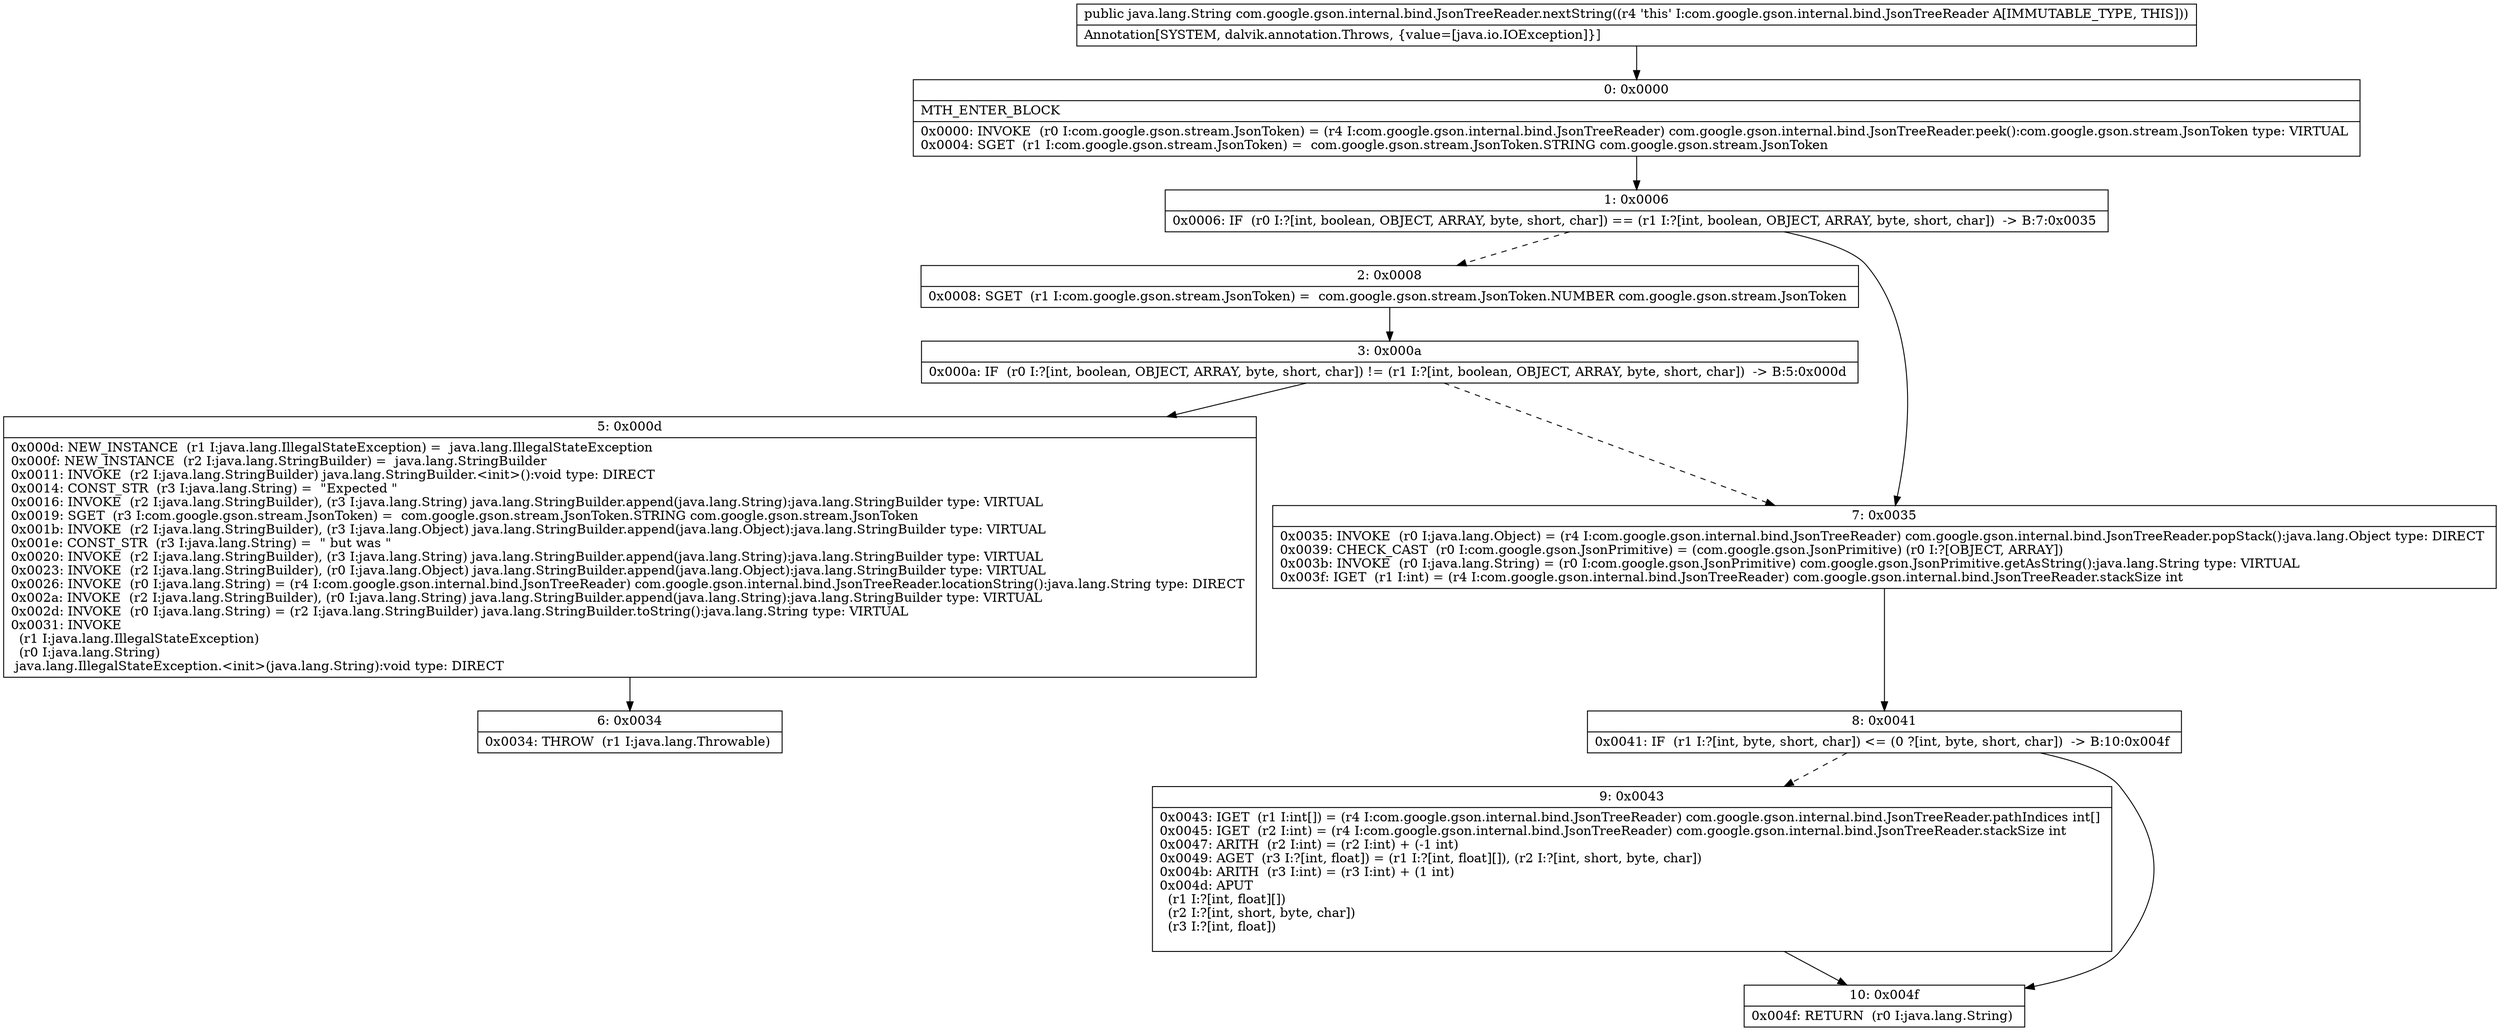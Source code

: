 digraph "CFG forcom.google.gson.internal.bind.JsonTreeReader.nextString()Ljava\/lang\/String;" {
Node_0 [shape=record,label="{0\:\ 0x0000|MTH_ENTER_BLOCK\l|0x0000: INVOKE  (r0 I:com.google.gson.stream.JsonToken) = (r4 I:com.google.gson.internal.bind.JsonTreeReader) com.google.gson.internal.bind.JsonTreeReader.peek():com.google.gson.stream.JsonToken type: VIRTUAL \l0x0004: SGET  (r1 I:com.google.gson.stream.JsonToken) =  com.google.gson.stream.JsonToken.STRING com.google.gson.stream.JsonToken \l}"];
Node_1 [shape=record,label="{1\:\ 0x0006|0x0006: IF  (r0 I:?[int, boolean, OBJECT, ARRAY, byte, short, char]) == (r1 I:?[int, boolean, OBJECT, ARRAY, byte, short, char])  \-\> B:7:0x0035 \l}"];
Node_2 [shape=record,label="{2\:\ 0x0008|0x0008: SGET  (r1 I:com.google.gson.stream.JsonToken) =  com.google.gson.stream.JsonToken.NUMBER com.google.gson.stream.JsonToken \l}"];
Node_3 [shape=record,label="{3\:\ 0x000a|0x000a: IF  (r0 I:?[int, boolean, OBJECT, ARRAY, byte, short, char]) != (r1 I:?[int, boolean, OBJECT, ARRAY, byte, short, char])  \-\> B:5:0x000d \l}"];
Node_5 [shape=record,label="{5\:\ 0x000d|0x000d: NEW_INSTANCE  (r1 I:java.lang.IllegalStateException) =  java.lang.IllegalStateException \l0x000f: NEW_INSTANCE  (r2 I:java.lang.StringBuilder) =  java.lang.StringBuilder \l0x0011: INVOKE  (r2 I:java.lang.StringBuilder) java.lang.StringBuilder.\<init\>():void type: DIRECT \l0x0014: CONST_STR  (r3 I:java.lang.String) =  \"Expected \" \l0x0016: INVOKE  (r2 I:java.lang.StringBuilder), (r3 I:java.lang.String) java.lang.StringBuilder.append(java.lang.String):java.lang.StringBuilder type: VIRTUAL \l0x0019: SGET  (r3 I:com.google.gson.stream.JsonToken) =  com.google.gson.stream.JsonToken.STRING com.google.gson.stream.JsonToken \l0x001b: INVOKE  (r2 I:java.lang.StringBuilder), (r3 I:java.lang.Object) java.lang.StringBuilder.append(java.lang.Object):java.lang.StringBuilder type: VIRTUAL \l0x001e: CONST_STR  (r3 I:java.lang.String) =  \" but was \" \l0x0020: INVOKE  (r2 I:java.lang.StringBuilder), (r3 I:java.lang.String) java.lang.StringBuilder.append(java.lang.String):java.lang.StringBuilder type: VIRTUAL \l0x0023: INVOKE  (r2 I:java.lang.StringBuilder), (r0 I:java.lang.Object) java.lang.StringBuilder.append(java.lang.Object):java.lang.StringBuilder type: VIRTUAL \l0x0026: INVOKE  (r0 I:java.lang.String) = (r4 I:com.google.gson.internal.bind.JsonTreeReader) com.google.gson.internal.bind.JsonTreeReader.locationString():java.lang.String type: DIRECT \l0x002a: INVOKE  (r2 I:java.lang.StringBuilder), (r0 I:java.lang.String) java.lang.StringBuilder.append(java.lang.String):java.lang.StringBuilder type: VIRTUAL \l0x002d: INVOKE  (r0 I:java.lang.String) = (r2 I:java.lang.StringBuilder) java.lang.StringBuilder.toString():java.lang.String type: VIRTUAL \l0x0031: INVOKE  \l  (r1 I:java.lang.IllegalStateException)\l  (r0 I:java.lang.String)\l java.lang.IllegalStateException.\<init\>(java.lang.String):void type: DIRECT \l}"];
Node_6 [shape=record,label="{6\:\ 0x0034|0x0034: THROW  (r1 I:java.lang.Throwable) \l}"];
Node_7 [shape=record,label="{7\:\ 0x0035|0x0035: INVOKE  (r0 I:java.lang.Object) = (r4 I:com.google.gson.internal.bind.JsonTreeReader) com.google.gson.internal.bind.JsonTreeReader.popStack():java.lang.Object type: DIRECT \l0x0039: CHECK_CAST  (r0 I:com.google.gson.JsonPrimitive) = (com.google.gson.JsonPrimitive) (r0 I:?[OBJECT, ARRAY]) \l0x003b: INVOKE  (r0 I:java.lang.String) = (r0 I:com.google.gson.JsonPrimitive) com.google.gson.JsonPrimitive.getAsString():java.lang.String type: VIRTUAL \l0x003f: IGET  (r1 I:int) = (r4 I:com.google.gson.internal.bind.JsonTreeReader) com.google.gson.internal.bind.JsonTreeReader.stackSize int \l}"];
Node_8 [shape=record,label="{8\:\ 0x0041|0x0041: IF  (r1 I:?[int, byte, short, char]) \<= (0 ?[int, byte, short, char])  \-\> B:10:0x004f \l}"];
Node_9 [shape=record,label="{9\:\ 0x0043|0x0043: IGET  (r1 I:int[]) = (r4 I:com.google.gson.internal.bind.JsonTreeReader) com.google.gson.internal.bind.JsonTreeReader.pathIndices int[] \l0x0045: IGET  (r2 I:int) = (r4 I:com.google.gson.internal.bind.JsonTreeReader) com.google.gson.internal.bind.JsonTreeReader.stackSize int \l0x0047: ARITH  (r2 I:int) = (r2 I:int) + (\-1 int) \l0x0049: AGET  (r3 I:?[int, float]) = (r1 I:?[int, float][]), (r2 I:?[int, short, byte, char]) \l0x004b: ARITH  (r3 I:int) = (r3 I:int) + (1 int) \l0x004d: APUT  \l  (r1 I:?[int, float][])\l  (r2 I:?[int, short, byte, char])\l  (r3 I:?[int, float])\l \l}"];
Node_10 [shape=record,label="{10\:\ 0x004f|0x004f: RETURN  (r0 I:java.lang.String) \l}"];
MethodNode[shape=record,label="{public java.lang.String com.google.gson.internal.bind.JsonTreeReader.nextString((r4 'this' I:com.google.gson.internal.bind.JsonTreeReader A[IMMUTABLE_TYPE, THIS]))  | Annotation[SYSTEM, dalvik.annotation.Throws, \{value=[java.io.IOException]\}]\l}"];
MethodNode -> Node_0;
Node_0 -> Node_1;
Node_1 -> Node_2[style=dashed];
Node_1 -> Node_7;
Node_2 -> Node_3;
Node_3 -> Node_5;
Node_3 -> Node_7[style=dashed];
Node_5 -> Node_6;
Node_7 -> Node_8;
Node_8 -> Node_9[style=dashed];
Node_8 -> Node_10;
Node_9 -> Node_10;
}

